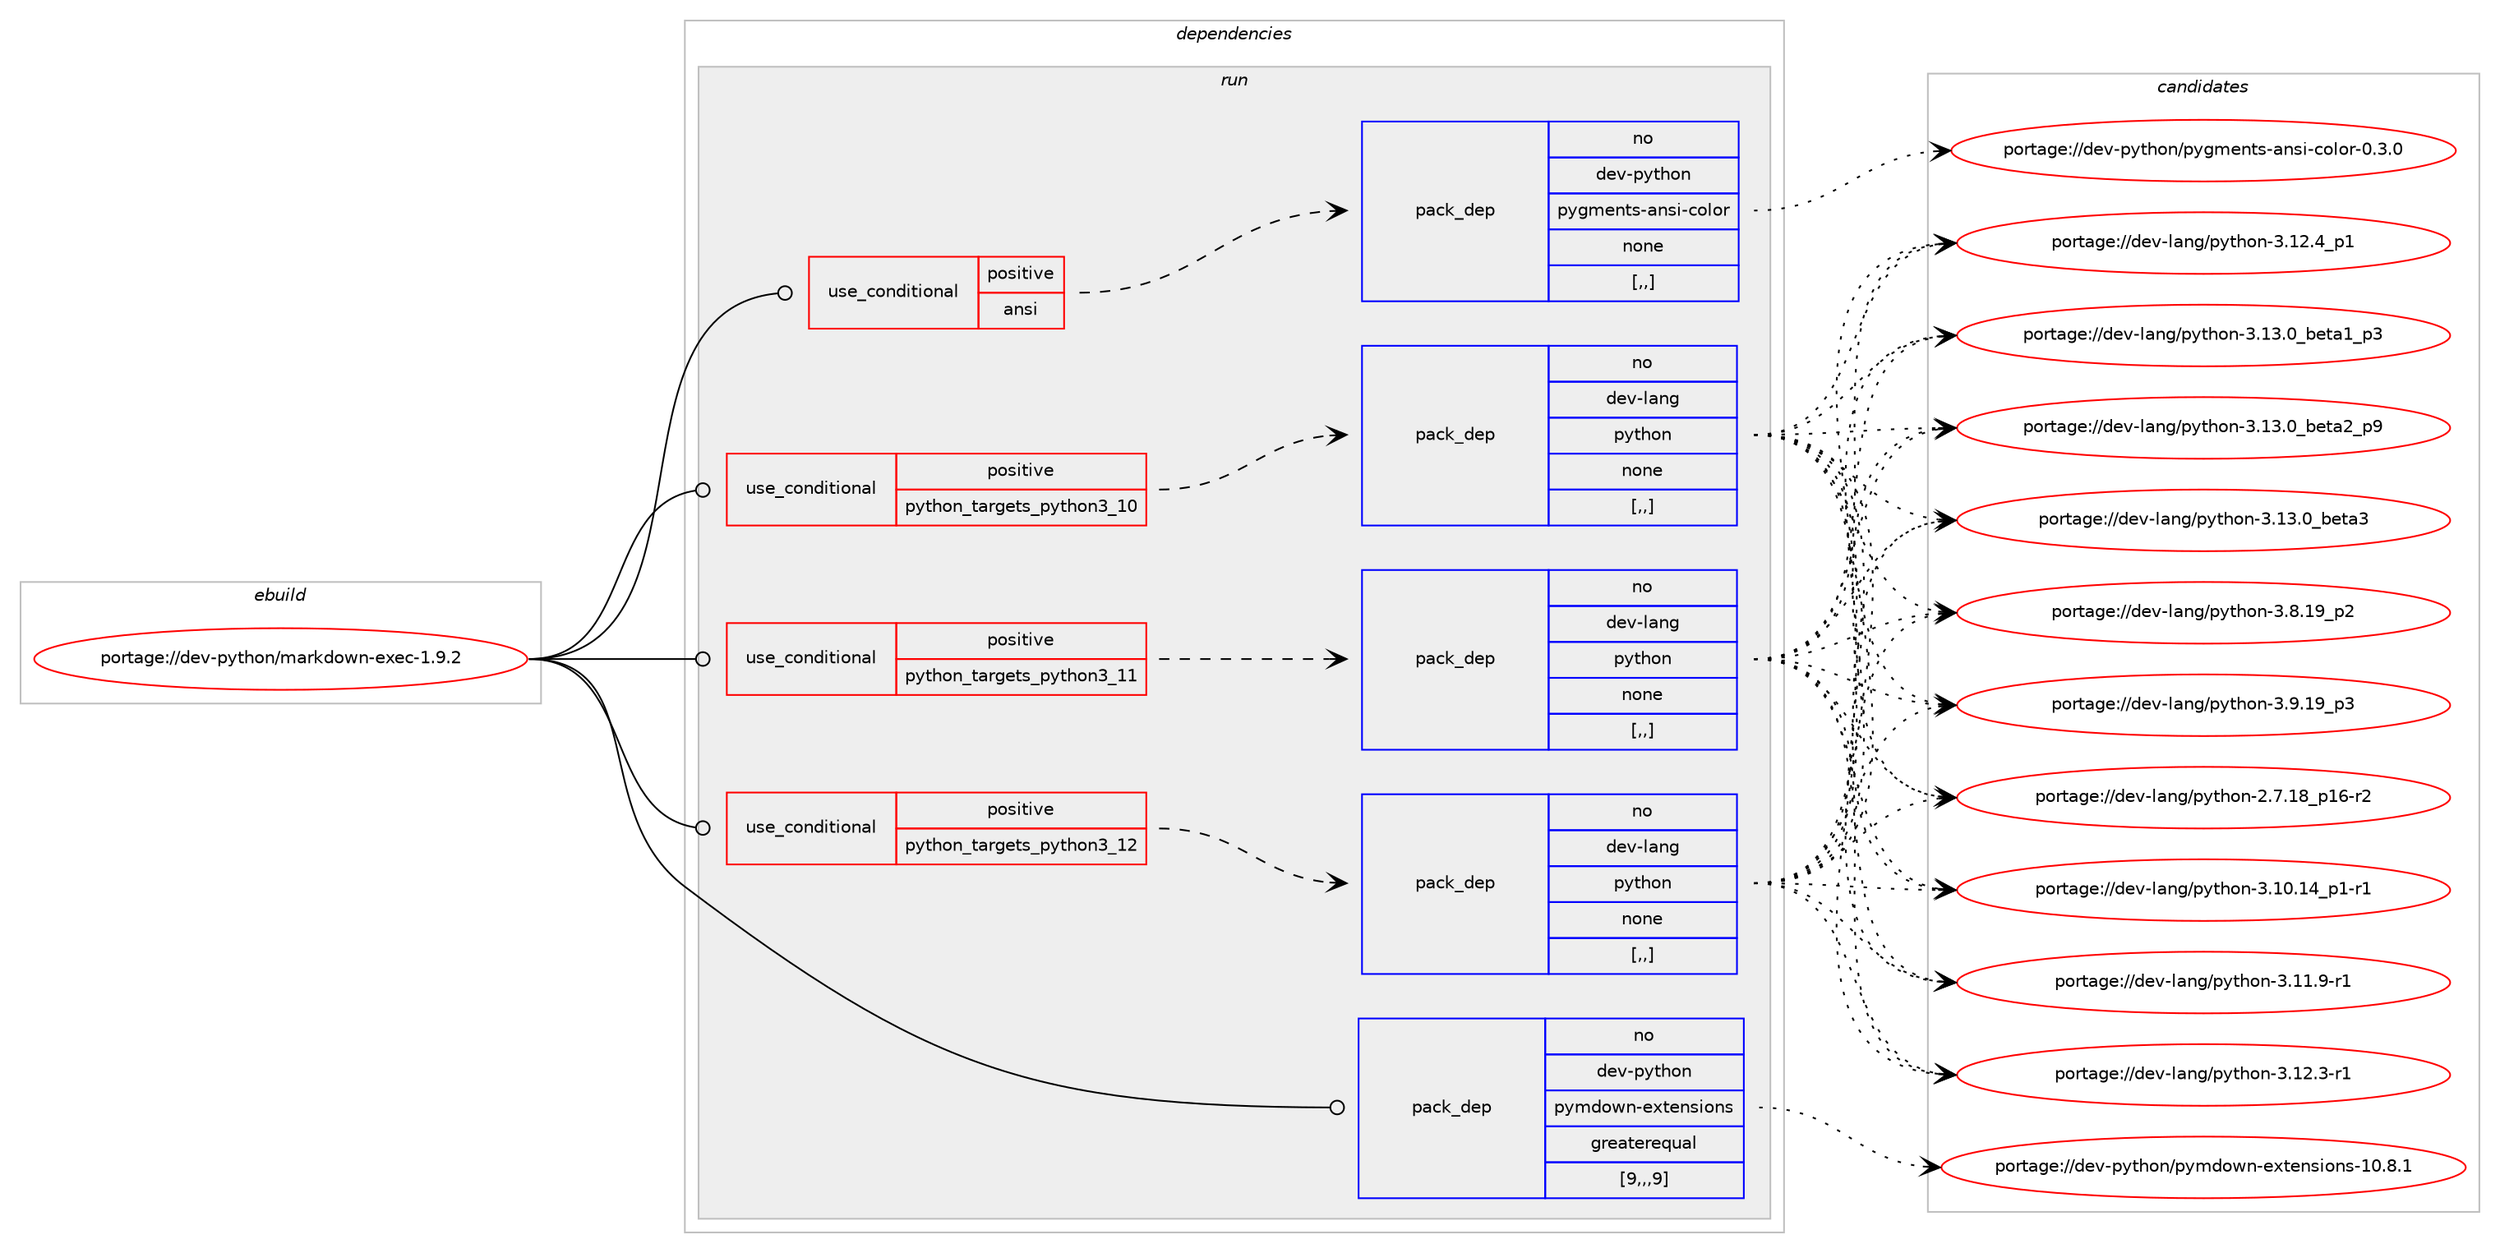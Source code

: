digraph prolog {

# *************
# Graph options
# *************

newrank=true;
concentrate=true;
compound=true;
graph [rankdir=LR,fontname=Helvetica,fontsize=10,ranksep=1.5];#, ranksep=2.5, nodesep=0.2];
edge  [arrowhead=vee];
node  [fontname=Helvetica,fontsize=10];

# **********
# The ebuild
# **********

subgraph cluster_leftcol {
color=gray;
rank=same;
label=<<i>ebuild</i>>;
id [label="portage://dev-python/markdown-exec-1.9.2", color=red, width=4, href="../dev-python/markdown-exec-1.9.2.svg"];
}

# ****************
# The dependencies
# ****************

subgraph cluster_midcol {
color=gray;
label=<<i>dependencies</i>>;
subgraph cluster_compile {
fillcolor="#eeeeee";
style=filled;
label=<<i>compile</i>>;
}
subgraph cluster_compileandrun {
fillcolor="#eeeeee";
style=filled;
label=<<i>compile and run</i>>;
}
subgraph cluster_run {
fillcolor="#eeeeee";
style=filled;
label=<<i>run</i>>;
subgraph cond33691 {
dependency147389 [label=<<TABLE BORDER="0" CELLBORDER="1" CELLSPACING="0" CELLPADDING="4"><TR><TD ROWSPAN="3" CELLPADDING="10">use_conditional</TD></TR><TR><TD>positive</TD></TR><TR><TD>ansi</TD></TR></TABLE>>, shape=none, color=red];
subgraph pack112483 {
dependency147390 [label=<<TABLE BORDER="0" CELLBORDER="1" CELLSPACING="0" CELLPADDING="4" WIDTH="220"><TR><TD ROWSPAN="6" CELLPADDING="30">pack_dep</TD></TR><TR><TD WIDTH="110">no</TD></TR><TR><TD>dev-python</TD></TR><TR><TD>pygments-ansi-color</TD></TR><TR><TD>none</TD></TR><TR><TD>[,,]</TD></TR></TABLE>>, shape=none, color=blue];
}
dependency147389:e -> dependency147390:w [weight=20,style="dashed",arrowhead="vee"];
}
id:e -> dependency147389:w [weight=20,style="solid",arrowhead="odot"];
subgraph cond33692 {
dependency147391 [label=<<TABLE BORDER="0" CELLBORDER="1" CELLSPACING="0" CELLPADDING="4"><TR><TD ROWSPAN="3" CELLPADDING="10">use_conditional</TD></TR><TR><TD>positive</TD></TR><TR><TD>python_targets_python3_10</TD></TR></TABLE>>, shape=none, color=red];
subgraph pack112484 {
dependency147392 [label=<<TABLE BORDER="0" CELLBORDER="1" CELLSPACING="0" CELLPADDING="4" WIDTH="220"><TR><TD ROWSPAN="6" CELLPADDING="30">pack_dep</TD></TR><TR><TD WIDTH="110">no</TD></TR><TR><TD>dev-lang</TD></TR><TR><TD>python</TD></TR><TR><TD>none</TD></TR><TR><TD>[,,]</TD></TR></TABLE>>, shape=none, color=blue];
}
dependency147391:e -> dependency147392:w [weight=20,style="dashed",arrowhead="vee"];
}
id:e -> dependency147391:w [weight=20,style="solid",arrowhead="odot"];
subgraph cond33693 {
dependency147393 [label=<<TABLE BORDER="0" CELLBORDER="1" CELLSPACING="0" CELLPADDING="4"><TR><TD ROWSPAN="3" CELLPADDING="10">use_conditional</TD></TR><TR><TD>positive</TD></TR><TR><TD>python_targets_python3_11</TD></TR></TABLE>>, shape=none, color=red];
subgraph pack112485 {
dependency147394 [label=<<TABLE BORDER="0" CELLBORDER="1" CELLSPACING="0" CELLPADDING="4" WIDTH="220"><TR><TD ROWSPAN="6" CELLPADDING="30">pack_dep</TD></TR><TR><TD WIDTH="110">no</TD></TR><TR><TD>dev-lang</TD></TR><TR><TD>python</TD></TR><TR><TD>none</TD></TR><TR><TD>[,,]</TD></TR></TABLE>>, shape=none, color=blue];
}
dependency147393:e -> dependency147394:w [weight=20,style="dashed",arrowhead="vee"];
}
id:e -> dependency147393:w [weight=20,style="solid",arrowhead="odot"];
subgraph cond33694 {
dependency147395 [label=<<TABLE BORDER="0" CELLBORDER="1" CELLSPACING="0" CELLPADDING="4"><TR><TD ROWSPAN="3" CELLPADDING="10">use_conditional</TD></TR><TR><TD>positive</TD></TR><TR><TD>python_targets_python3_12</TD></TR></TABLE>>, shape=none, color=red];
subgraph pack112486 {
dependency147396 [label=<<TABLE BORDER="0" CELLBORDER="1" CELLSPACING="0" CELLPADDING="4" WIDTH="220"><TR><TD ROWSPAN="6" CELLPADDING="30">pack_dep</TD></TR><TR><TD WIDTH="110">no</TD></TR><TR><TD>dev-lang</TD></TR><TR><TD>python</TD></TR><TR><TD>none</TD></TR><TR><TD>[,,]</TD></TR></TABLE>>, shape=none, color=blue];
}
dependency147395:e -> dependency147396:w [weight=20,style="dashed",arrowhead="vee"];
}
id:e -> dependency147395:w [weight=20,style="solid",arrowhead="odot"];
subgraph pack112487 {
dependency147397 [label=<<TABLE BORDER="0" CELLBORDER="1" CELLSPACING="0" CELLPADDING="4" WIDTH="220"><TR><TD ROWSPAN="6" CELLPADDING="30">pack_dep</TD></TR><TR><TD WIDTH="110">no</TD></TR><TR><TD>dev-python</TD></TR><TR><TD>pymdown-extensions</TD></TR><TR><TD>greaterequal</TD></TR><TR><TD>[9,,,9]</TD></TR></TABLE>>, shape=none, color=blue];
}
id:e -> dependency147397:w [weight=20,style="solid",arrowhead="odot"];
}
}

# **************
# The candidates
# **************

subgraph cluster_choices {
rank=same;
color=gray;
label=<<i>candidates</i>>;

subgraph choice112483 {
color=black;
nodesep=1;
choice100101118451121211161041111104711212110310910111011611545971101151054599111108111114454846514648 [label="portage://dev-python/pygments-ansi-color-0.3.0", color=red, width=4,href="../dev-python/pygments-ansi-color-0.3.0.svg"];
dependency147390:e -> choice100101118451121211161041111104711212110310910111011611545971101151054599111108111114454846514648:w [style=dotted,weight="100"];
}
subgraph choice112484 {
color=black;
nodesep=1;
choice100101118451089711010347112121116104111110455046554649569511249544511450 [label="portage://dev-lang/python-2.7.18_p16-r2", color=red, width=4,href="../dev-lang/python-2.7.18_p16-r2.svg"];
choice100101118451089711010347112121116104111110455146494846495295112494511449 [label="portage://dev-lang/python-3.10.14_p1-r1", color=red, width=4,href="../dev-lang/python-3.10.14_p1-r1.svg"];
choice100101118451089711010347112121116104111110455146494946574511449 [label="portage://dev-lang/python-3.11.9-r1", color=red, width=4,href="../dev-lang/python-3.11.9-r1.svg"];
choice100101118451089711010347112121116104111110455146495046514511449 [label="portage://dev-lang/python-3.12.3-r1", color=red, width=4,href="../dev-lang/python-3.12.3-r1.svg"];
choice100101118451089711010347112121116104111110455146495046529511249 [label="portage://dev-lang/python-3.12.4_p1", color=red, width=4,href="../dev-lang/python-3.12.4_p1.svg"];
choice10010111845108971101034711212111610411111045514649514648959810111697499511251 [label="portage://dev-lang/python-3.13.0_beta1_p3", color=red, width=4,href="../dev-lang/python-3.13.0_beta1_p3.svg"];
choice10010111845108971101034711212111610411111045514649514648959810111697509511257 [label="portage://dev-lang/python-3.13.0_beta2_p9", color=red, width=4,href="../dev-lang/python-3.13.0_beta2_p9.svg"];
choice1001011184510897110103471121211161041111104551464951464895981011169751 [label="portage://dev-lang/python-3.13.0_beta3", color=red, width=4,href="../dev-lang/python-3.13.0_beta3.svg"];
choice100101118451089711010347112121116104111110455146564649579511250 [label="portage://dev-lang/python-3.8.19_p2", color=red, width=4,href="../dev-lang/python-3.8.19_p2.svg"];
choice100101118451089711010347112121116104111110455146574649579511251 [label="portage://dev-lang/python-3.9.19_p3", color=red, width=4,href="../dev-lang/python-3.9.19_p3.svg"];
dependency147392:e -> choice100101118451089711010347112121116104111110455046554649569511249544511450:w [style=dotted,weight="100"];
dependency147392:e -> choice100101118451089711010347112121116104111110455146494846495295112494511449:w [style=dotted,weight="100"];
dependency147392:e -> choice100101118451089711010347112121116104111110455146494946574511449:w [style=dotted,weight="100"];
dependency147392:e -> choice100101118451089711010347112121116104111110455146495046514511449:w [style=dotted,weight="100"];
dependency147392:e -> choice100101118451089711010347112121116104111110455146495046529511249:w [style=dotted,weight="100"];
dependency147392:e -> choice10010111845108971101034711212111610411111045514649514648959810111697499511251:w [style=dotted,weight="100"];
dependency147392:e -> choice10010111845108971101034711212111610411111045514649514648959810111697509511257:w [style=dotted,weight="100"];
dependency147392:e -> choice1001011184510897110103471121211161041111104551464951464895981011169751:w [style=dotted,weight="100"];
dependency147392:e -> choice100101118451089711010347112121116104111110455146564649579511250:w [style=dotted,weight="100"];
dependency147392:e -> choice100101118451089711010347112121116104111110455146574649579511251:w [style=dotted,weight="100"];
}
subgraph choice112485 {
color=black;
nodesep=1;
choice100101118451089711010347112121116104111110455046554649569511249544511450 [label="portage://dev-lang/python-2.7.18_p16-r2", color=red, width=4,href="../dev-lang/python-2.7.18_p16-r2.svg"];
choice100101118451089711010347112121116104111110455146494846495295112494511449 [label="portage://dev-lang/python-3.10.14_p1-r1", color=red, width=4,href="../dev-lang/python-3.10.14_p1-r1.svg"];
choice100101118451089711010347112121116104111110455146494946574511449 [label="portage://dev-lang/python-3.11.9-r1", color=red, width=4,href="../dev-lang/python-3.11.9-r1.svg"];
choice100101118451089711010347112121116104111110455146495046514511449 [label="portage://dev-lang/python-3.12.3-r1", color=red, width=4,href="../dev-lang/python-3.12.3-r1.svg"];
choice100101118451089711010347112121116104111110455146495046529511249 [label="portage://dev-lang/python-3.12.4_p1", color=red, width=4,href="../dev-lang/python-3.12.4_p1.svg"];
choice10010111845108971101034711212111610411111045514649514648959810111697499511251 [label="portage://dev-lang/python-3.13.0_beta1_p3", color=red, width=4,href="../dev-lang/python-3.13.0_beta1_p3.svg"];
choice10010111845108971101034711212111610411111045514649514648959810111697509511257 [label="portage://dev-lang/python-3.13.0_beta2_p9", color=red, width=4,href="../dev-lang/python-3.13.0_beta2_p9.svg"];
choice1001011184510897110103471121211161041111104551464951464895981011169751 [label="portage://dev-lang/python-3.13.0_beta3", color=red, width=4,href="../dev-lang/python-3.13.0_beta3.svg"];
choice100101118451089711010347112121116104111110455146564649579511250 [label="portage://dev-lang/python-3.8.19_p2", color=red, width=4,href="../dev-lang/python-3.8.19_p2.svg"];
choice100101118451089711010347112121116104111110455146574649579511251 [label="portage://dev-lang/python-3.9.19_p3", color=red, width=4,href="../dev-lang/python-3.9.19_p3.svg"];
dependency147394:e -> choice100101118451089711010347112121116104111110455046554649569511249544511450:w [style=dotted,weight="100"];
dependency147394:e -> choice100101118451089711010347112121116104111110455146494846495295112494511449:w [style=dotted,weight="100"];
dependency147394:e -> choice100101118451089711010347112121116104111110455146494946574511449:w [style=dotted,weight="100"];
dependency147394:e -> choice100101118451089711010347112121116104111110455146495046514511449:w [style=dotted,weight="100"];
dependency147394:e -> choice100101118451089711010347112121116104111110455146495046529511249:w [style=dotted,weight="100"];
dependency147394:e -> choice10010111845108971101034711212111610411111045514649514648959810111697499511251:w [style=dotted,weight="100"];
dependency147394:e -> choice10010111845108971101034711212111610411111045514649514648959810111697509511257:w [style=dotted,weight="100"];
dependency147394:e -> choice1001011184510897110103471121211161041111104551464951464895981011169751:w [style=dotted,weight="100"];
dependency147394:e -> choice100101118451089711010347112121116104111110455146564649579511250:w [style=dotted,weight="100"];
dependency147394:e -> choice100101118451089711010347112121116104111110455146574649579511251:w [style=dotted,weight="100"];
}
subgraph choice112486 {
color=black;
nodesep=1;
choice100101118451089711010347112121116104111110455046554649569511249544511450 [label="portage://dev-lang/python-2.7.18_p16-r2", color=red, width=4,href="../dev-lang/python-2.7.18_p16-r2.svg"];
choice100101118451089711010347112121116104111110455146494846495295112494511449 [label="portage://dev-lang/python-3.10.14_p1-r1", color=red, width=4,href="../dev-lang/python-3.10.14_p1-r1.svg"];
choice100101118451089711010347112121116104111110455146494946574511449 [label="portage://dev-lang/python-3.11.9-r1", color=red, width=4,href="../dev-lang/python-3.11.9-r1.svg"];
choice100101118451089711010347112121116104111110455146495046514511449 [label="portage://dev-lang/python-3.12.3-r1", color=red, width=4,href="../dev-lang/python-3.12.3-r1.svg"];
choice100101118451089711010347112121116104111110455146495046529511249 [label="portage://dev-lang/python-3.12.4_p1", color=red, width=4,href="../dev-lang/python-3.12.4_p1.svg"];
choice10010111845108971101034711212111610411111045514649514648959810111697499511251 [label="portage://dev-lang/python-3.13.0_beta1_p3", color=red, width=4,href="../dev-lang/python-3.13.0_beta1_p3.svg"];
choice10010111845108971101034711212111610411111045514649514648959810111697509511257 [label="portage://dev-lang/python-3.13.0_beta2_p9", color=red, width=4,href="../dev-lang/python-3.13.0_beta2_p9.svg"];
choice1001011184510897110103471121211161041111104551464951464895981011169751 [label="portage://dev-lang/python-3.13.0_beta3", color=red, width=4,href="../dev-lang/python-3.13.0_beta3.svg"];
choice100101118451089711010347112121116104111110455146564649579511250 [label="portage://dev-lang/python-3.8.19_p2", color=red, width=4,href="../dev-lang/python-3.8.19_p2.svg"];
choice100101118451089711010347112121116104111110455146574649579511251 [label="portage://dev-lang/python-3.9.19_p3", color=red, width=4,href="../dev-lang/python-3.9.19_p3.svg"];
dependency147396:e -> choice100101118451089711010347112121116104111110455046554649569511249544511450:w [style=dotted,weight="100"];
dependency147396:e -> choice100101118451089711010347112121116104111110455146494846495295112494511449:w [style=dotted,weight="100"];
dependency147396:e -> choice100101118451089711010347112121116104111110455146494946574511449:w [style=dotted,weight="100"];
dependency147396:e -> choice100101118451089711010347112121116104111110455146495046514511449:w [style=dotted,weight="100"];
dependency147396:e -> choice100101118451089711010347112121116104111110455146495046529511249:w [style=dotted,weight="100"];
dependency147396:e -> choice10010111845108971101034711212111610411111045514649514648959810111697499511251:w [style=dotted,weight="100"];
dependency147396:e -> choice10010111845108971101034711212111610411111045514649514648959810111697509511257:w [style=dotted,weight="100"];
dependency147396:e -> choice1001011184510897110103471121211161041111104551464951464895981011169751:w [style=dotted,weight="100"];
dependency147396:e -> choice100101118451089711010347112121116104111110455146564649579511250:w [style=dotted,weight="100"];
dependency147396:e -> choice100101118451089711010347112121116104111110455146574649579511251:w [style=dotted,weight="100"];
}
subgraph choice112487 {
color=black;
nodesep=1;
choice10010111845112121116104111110471121211091001111191104510112011610111011510511111011545494846564649 [label="portage://dev-python/pymdown-extensions-10.8.1", color=red, width=4,href="../dev-python/pymdown-extensions-10.8.1.svg"];
dependency147397:e -> choice10010111845112121116104111110471121211091001111191104510112011610111011510511111011545494846564649:w [style=dotted,weight="100"];
}
}

}
